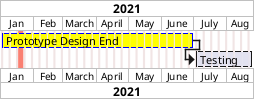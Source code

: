 @startgantt
printscale monthly
saturday are closed
sunday are closed
' 2021-01-05 is closed

Project starts 2021-01-01
[Prototype Design End] as [TASK1] lasts 130 days
[TASK1] is colored in Yellow/Blue
[Testing] lasts 40 days
[TASK1] -> [Testing]

2021-01-18 to 2021-01-22 are named [End's committee]
2021-01-18 to 2021-01-22 are colored in salmon
@endgantt